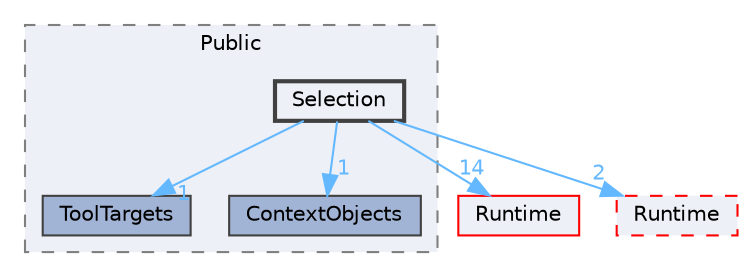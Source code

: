 digraph "Selection"
{
 // INTERACTIVE_SVG=YES
 // LATEX_PDF_SIZE
  bgcolor="transparent";
  edge [fontname=Helvetica,fontsize=10,labelfontname=Helvetica,labelfontsize=10];
  node [fontname=Helvetica,fontsize=10,shape=box,height=0.2,width=0.4];
  compound=true
  subgraph clusterdir_fc9a3204f273c19bc0b447b2e12d0d11 {
    graph [ bgcolor="#edf0f7", pencolor="grey50", label="Public", fontname=Helvetica,fontsize=10 style="filled,dashed", URL="dir_fc9a3204f273c19bc0b447b2e12d0d11.html",tooltip=""]
  dir_3a6c05a5fe95297ca48e2c52a0da7303 [label="ToolTargets", fillcolor="#a2b4d6", color="grey25", style="filled", URL="dir_3a6c05a5fe95297ca48e2c52a0da7303.html",tooltip=""];
  dir_e01fb4098c1a48fa534ef32e5577b327 [label="ContextObjects", fillcolor="#a2b4d6", color="grey25", style="filled", URL="dir_e01fb4098c1a48fa534ef32e5577b327.html",tooltip=""];
  dir_985b0ab90212f2be79fb9d53de3aab80 [label="Selection", fillcolor="#edf0f7", color="grey25", style="filled,bold", URL="dir_985b0ab90212f2be79fb9d53de3aab80.html",tooltip=""];
  }
  dir_7536b172fbd480bfd146a1b1acd6856b [label="Runtime", fillcolor="#edf0f7", color="red", style="filled", URL="dir_7536b172fbd480bfd146a1b1acd6856b.html",tooltip=""];
  dir_a60e1ce30f7313164a0e11a69cddad56 [label="Runtime", fillcolor="#edf0f7", color="red", style="filled,dashed", URL="dir_a60e1ce30f7313164a0e11a69cddad56.html",tooltip=""];
  dir_985b0ab90212f2be79fb9d53de3aab80->dir_3a6c05a5fe95297ca48e2c52a0da7303 [headlabel="1", labeldistance=1.5 headhref="dir_001002_001191.html" href="dir_001002_001191.html" color="steelblue1" fontcolor="steelblue1"];
  dir_985b0ab90212f2be79fb9d53de3aab80->dir_7536b172fbd480bfd146a1b1acd6856b [headlabel="14", labeldistance=1.5 headhref="dir_001002_000984.html" href="dir_001002_000984.html" color="steelblue1" fontcolor="steelblue1"];
  dir_985b0ab90212f2be79fb9d53de3aab80->dir_a60e1ce30f7313164a0e11a69cddad56 [headlabel="2", labeldistance=1.5 headhref="dir_001002_000983.html" href="dir_001002_000983.html" color="steelblue1" fontcolor="steelblue1"];
  dir_985b0ab90212f2be79fb9d53de3aab80->dir_e01fb4098c1a48fa534ef32e5577b327 [headlabel="1", labeldistance=1.5 headhref="dir_001002_000258.html" href="dir_001002_000258.html" color="steelblue1" fontcolor="steelblue1"];
}
